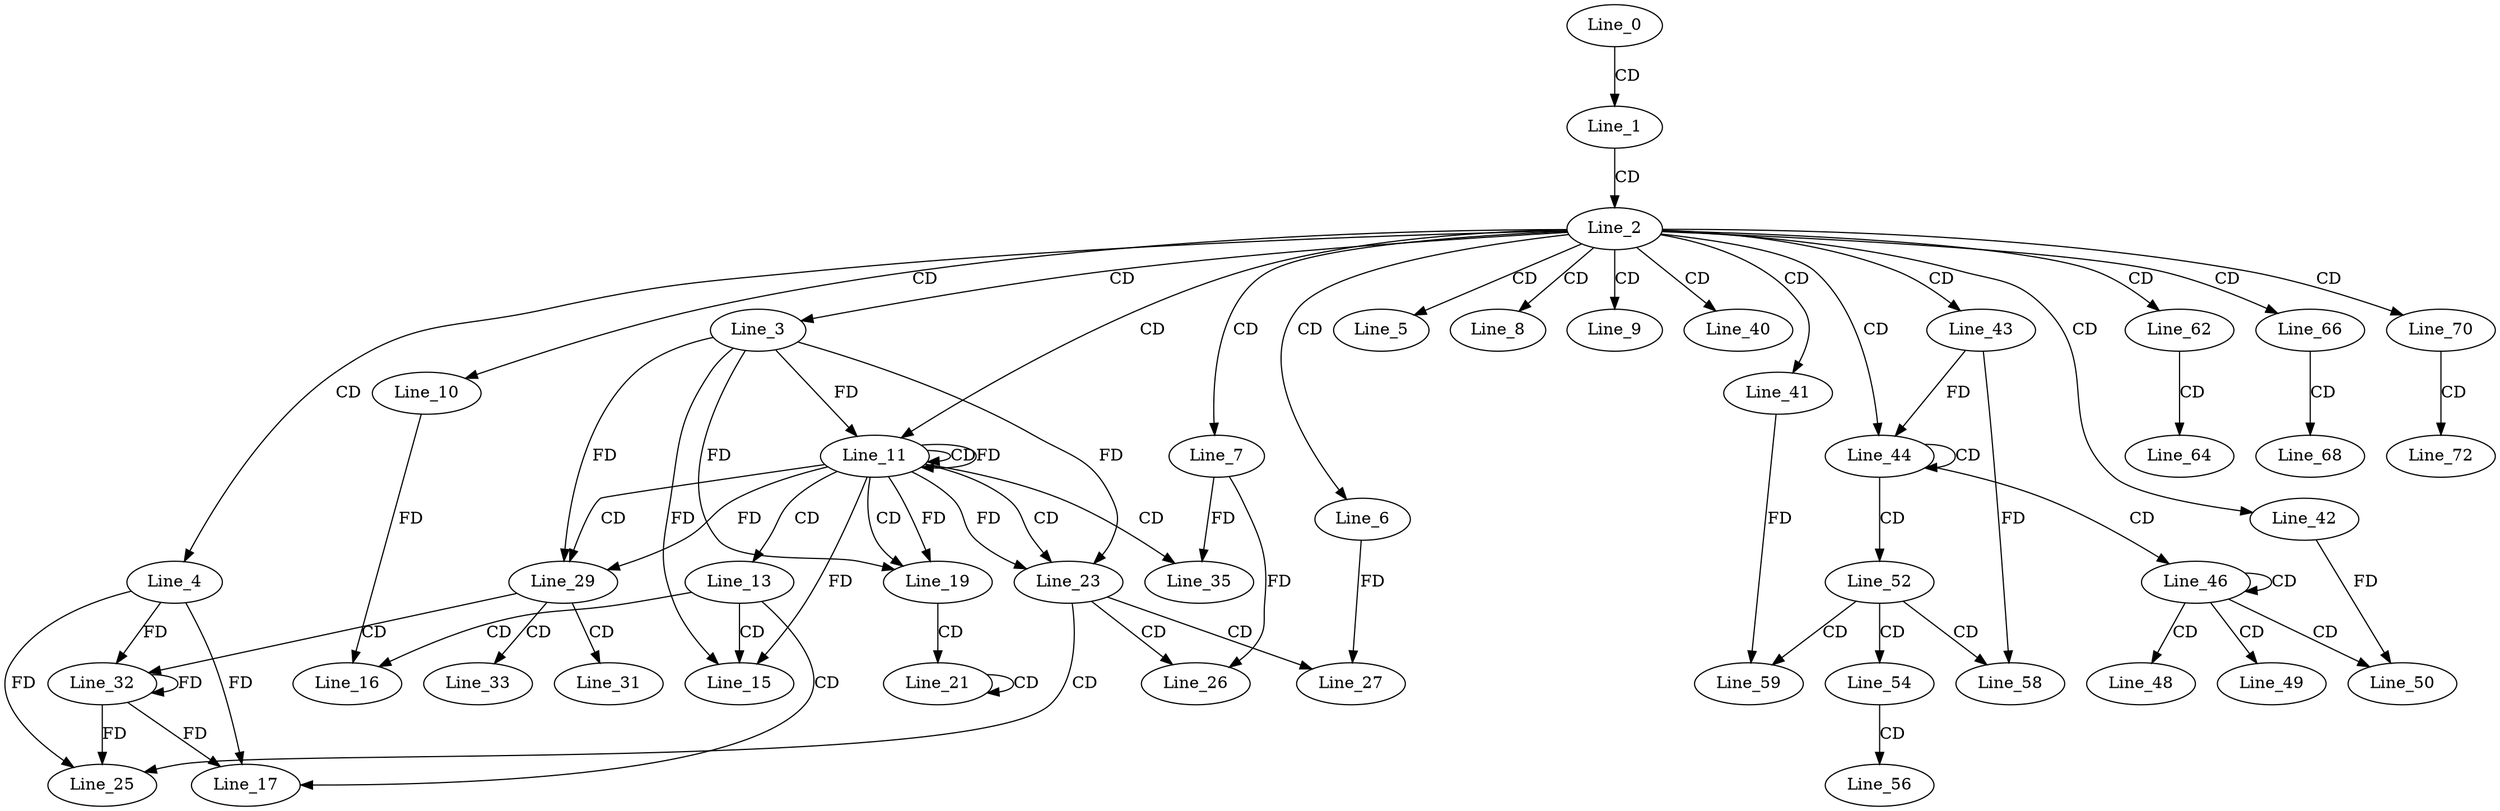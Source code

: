 digraph G {
  Line_0;
  Line_1;
  Line_2;
  Line_3;
  Line_4;
  Line_5;
  Line_6;
  Line_7;
  Line_8;
  Line_9;
  Line_10;
  Line_11;
  Line_11;
  Line_11;
  Line_13;
  Line_15;
  Line_16;
  Line_17;
  Line_19;
  Line_21;
  Line_21;
  Line_23;
  Line_25;
  Line_26;
  Line_27;
  Line_29;
  Line_31;
  Line_32;
  Line_33;
  Line_35;
  Line_40;
  Line_41;
  Line_42;
  Line_43;
  Line_44;
  Line_46;
  Line_48;
  Line_49;
  Line_50;
  Line_52;
  Line_54;
  Line_56;
  Line_58;
  Line_59;
  Line_62;
  Line_64;
  Line_66;
  Line_68;
  Line_70;
  Line_72;
  Line_0 -> Line_1 [ label="CD" ];
  Line_1 -> Line_2 [ label="CD" ];
  Line_2 -> Line_3 [ label="CD" ];
  Line_2 -> Line_4 [ label="CD" ];
  Line_2 -> Line_5 [ label="CD" ];
  Line_2 -> Line_6 [ label="CD" ];
  Line_2 -> Line_7 [ label="CD" ];
  Line_2 -> Line_8 [ label="CD" ];
  Line_2 -> Line_9 [ label="CD" ];
  Line_2 -> Line_10 [ label="CD" ];
  Line_2 -> Line_11 [ label="CD" ];
  Line_11 -> Line_11 [ label="CD" ];
  Line_11 -> Line_11 [ label="FD" ];
  Line_3 -> Line_11 [ label="FD" ];
  Line_11 -> Line_13 [ label="CD" ];
  Line_13 -> Line_15 [ label="CD" ];
  Line_11 -> Line_15 [ label="FD" ];
  Line_3 -> Line_15 [ label="FD" ];
  Line_13 -> Line_16 [ label="CD" ];
  Line_10 -> Line_16 [ label="FD" ];
  Line_13 -> Line_17 [ label="CD" ];
  Line_4 -> Line_17 [ label="FD" ];
  Line_11 -> Line_19 [ label="CD" ];
  Line_11 -> Line_19 [ label="FD" ];
  Line_3 -> Line_19 [ label="FD" ];
  Line_19 -> Line_21 [ label="CD" ];
  Line_21 -> Line_21 [ label="CD" ];
  Line_11 -> Line_23 [ label="CD" ];
  Line_11 -> Line_23 [ label="FD" ];
  Line_3 -> Line_23 [ label="FD" ];
  Line_23 -> Line_25 [ label="CD" ];
  Line_4 -> Line_25 [ label="FD" ];
  Line_23 -> Line_26 [ label="CD" ];
  Line_7 -> Line_26 [ label="FD" ];
  Line_23 -> Line_27 [ label="CD" ];
  Line_6 -> Line_27 [ label="FD" ];
  Line_11 -> Line_29 [ label="CD" ];
  Line_11 -> Line_29 [ label="FD" ];
  Line_3 -> Line_29 [ label="FD" ];
  Line_29 -> Line_31 [ label="CD" ];
  Line_29 -> Line_32 [ label="CD" ];
  Line_32 -> Line_32 [ label="FD" ];
  Line_4 -> Line_32 [ label="FD" ];
  Line_29 -> Line_33 [ label="CD" ];
  Line_11 -> Line_35 [ label="CD" ];
  Line_7 -> Line_35 [ label="FD" ];
  Line_2 -> Line_40 [ label="CD" ];
  Line_2 -> Line_41 [ label="CD" ];
  Line_2 -> Line_42 [ label="CD" ];
  Line_2 -> Line_43 [ label="CD" ];
  Line_2 -> Line_44 [ label="CD" ];
  Line_44 -> Line_44 [ label="CD" ];
  Line_43 -> Line_44 [ label="FD" ];
  Line_44 -> Line_46 [ label="CD" ];
  Line_46 -> Line_46 [ label="CD" ];
  Line_46 -> Line_48 [ label="CD" ];
  Line_46 -> Line_49 [ label="CD" ];
  Line_46 -> Line_50 [ label="CD" ];
  Line_42 -> Line_50 [ label="FD" ];
  Line_44 -> Line_52 [ label="CD" ];
  Line_52 -> Line_54 [ label="CD" ];
  Line_54 -> Line_56 [ label="CD" ];
  Line_52 -> Line_58 [ label="CD" ];
  Line_43 -> Line_58 [ label="FD" ];
  Line_52 -> Line_59 [ label="CD" ];
  Line_41 -> Line_59 [ label="FD" ];
  Line_2 -> Line_62 [ label="CD" ];
  Line_62 -> Line_64 [ label="CD" ];
  Line_2 -> Line_66 [ label="CD" ];
  Line_66 -> Line_68 [ label="CD" ];
  Line_2 -> Line_70 [ label="CD" ];
  Line_70 -> Line_72 [ label="CD" ];
  Line_32 -> Line_17 [ label="FD" ];
  Line_32 -> Line_25 [ label="FD" ];
}
